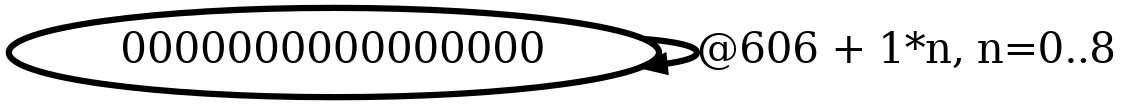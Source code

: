 digraph G {
        node [style=rounded, penwidth=3, fontsize=20, shape=oval];
        "0000000000000000" -> "0000000000000000" [label="@606 + 1*n, n=0..8", color=black,arrowsize=1,style=bold,penwidth=3,fontsize=20];
}
